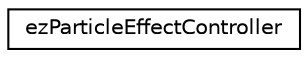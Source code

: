 digraph "Graphical Class Hierarchy"
{
 // LATEX_PDF_SIZE
  edge [fontname="Helvetica",fontsize="10",labelfontname="Helvetica",labelfontsize="10"];
  node [fontname="Helvetica",fontsize="10",shape=record];
  rankdir="LR";
  Node0 [label="ezParticleEffectController",height=0.2,width=0.4,color="black", fillcolor="white", style="filled",URL="$dd/d1d/classez_particle_effect_controller.htm",tooltip=" "];
}
